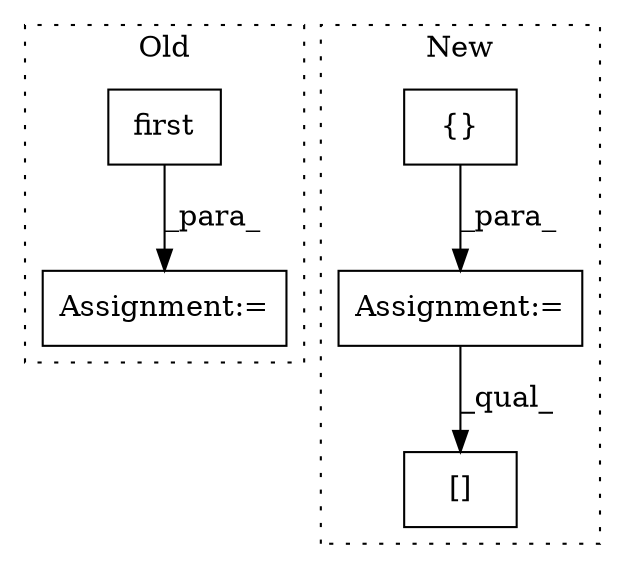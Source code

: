 digraph G {
subgraph cluster0 {
1 [label="first" a="32" s="8734,8744" l="6,1" shape="box"];
3 [label="Assignment:=" a="7" s="8717" l="17" shape="box"];
label = "Old";
style="dotted";
}
subgraph cluster1 {
2 [label="{}" a="4" s="8908" l="2" shape="box"];
4 [label="Assignment:=" a="7" s="8898" l="1" shape="box"];
5 [label="[]" a="2" s="9732,9747" l="8,1" shape="box"];
label = "New";
style="dotted";
}
1 -> 3 [label="_para_"];
2 -> 4 [label="_para_"];
4 -> 5 [label="_qual_"];
}